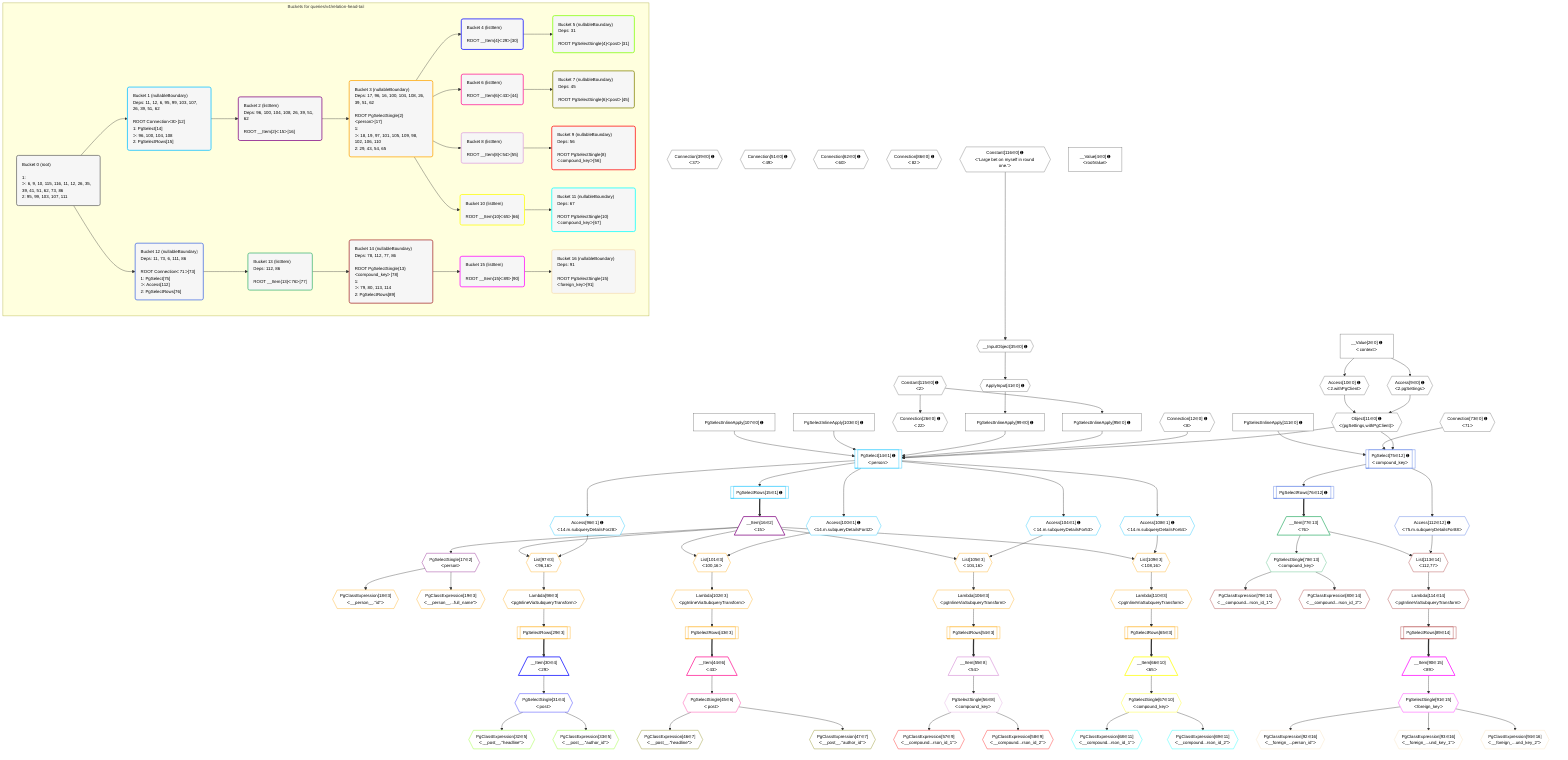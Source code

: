 %%{init: {'themeVariables': { 'fontSize': '12px'}}}%%
graph TD
    classDef path fill:#eee,stroke:#000,color:#000
    classDef plan fill:#fff,stroke-width:1px,color:#000
    classDef itemplan fill:#fff,stroke-width:2px,color:#000
    classDef unbatchedplan fill:#dff,stroke-width:1px,color:#000
    classDef sideeffectplan fill:#fcc,stroke-width:2px,color:#000
    classDef bucket fill:#f6f6f6,color:#000,stroke-width:2px,text-align:left


    %% plan dependencies
    PgSelectInlineApply99["PgSelectInlineApply[99∈0] ➊"]:::plan
    ApplyInput41{{"ApplyInput[41∈0] ➊"}}:::plan
    ApplyInput41 --> PgSelectInlineApply99
    Connection12{{"Connection[12∈0] ➊<br />ᐸ8ᐳ"}}:::plan
    Connection26{{"Connection[26∈0] ➊<br />ᐸ22ᐳ"}}:::plan
    Constant115{{"Constant[115∈0] ➊<br />ᐸ2ᐳ"}}:::plan
    Constant115 --> Connection26
    Connection39{{"Connection[39∈0] ➊<br />ᐸ37ᐳ"}}:::plan
    Connection51{{"Connection[51∈0] ➊<br />ᐸ49ᐳ"}}:::plan
    Connection62{{"Connection[62∈0] ➊<br />ᐸ60ᐳ"}}:::plan
    Connection73{{"Connection[73∈0] ➊<br />ᐸ71ᐳ"}}:::plan
    Connection86{{"Connection[86∈0] ➊<br />ᐸ82ᐳ"}}:::plan
    PgSelectInlineApply95["PgSelectInlineApply[95∈0] ➊"]:::plan
    Constant115 --> PgSelectInlineApply95
    PgSelectInlineApply103["PgSelectInlineApply[103∈0] ➊"]:::plan
    PgSelectInlineApply107["PgSelectInlineApply[107∈0] ➊"]:::plan
    PgSelectInlineApply111["PgSelectInlineApply[111∈0] ➊"]:::plan
    Object11{{"Object[11∈0] ➊<br />ᐸ{pgSettings,withPgClient}ᐳ"}}:::plan
    Access9{{"Access[9∈0] ➊<br />ᐸ2.pgSettingsᐳ"}}:::plan
    Access10{{"Access[10∈0] ➊<br />ᐸ2.withPgClientᐳ"}}:::plan
    Access9 & Access10 --> Object11
    __InputObject35{{"__InputObject[35∈0] ➊"}}:::plan
    Constant116{{"Constant[116∈0] ➊<br />ᐸ'Large bet on myself in round one.'ᐳ"}}:::plan
    Constant116 --> __InputObject35
    __Value2["__Value[2∈0] ➊<br />ᐸcontextᐳ"]:::plan
    __Value2 --> Access9
    __Value2 --> Access10
    __InputObject35 --> ApplyInput41
    __Value4["__Value[4∈0] ➊<br />ᐸrootValueᐳ"]:::plan
    PgSelect14[["PgSelect[14∈1] ➊<br />ᐸpersonᐳ"]]:::plan
    Object11 & Connection12 & PgSelectInlineApply95 & PgSelectInlineApply99 & PgSelectInlineApply103 & PgSelectInlineApply107 --> PgSelect14
    PgSelectRows15[["PgSelectRows[15∈1] ➊"]]:::plan
    PgSelect14 --> PgSelectRows15
    Access96{{"Access[96∈1] ➊<br />ᐸ14.m.subqueryDetailsFor28ᐳ"}}:::plan
    PgSelect14 --> Access96
    Access100{{"Access[100∈1] ➊<br />ᐸ14.m.subqueryDetailsFor42ᐳ"}}:::plan
    PgSelect14 --> Access100
    Access104{{"Access[104∈1] ➊<br />ᐸ14.m.subqueryDetailsFor53ᐳ"}}:::plan
    PgSelect14 --> Access104
    Access108{{"Access[108∈1] ➊<br />ᐸ14.m.subqueryDetailsFor64ᐳ"}}:::plan
    PgSelect14 --> Access108
    __Item16[/"__Item[16∈2]<br />ᐸ15ᐳ"\]:::itemplan
    PgSelectRows15 ==> __Item16
    PgSelectSingle17{{"PgSelectSingle[17∈2]<br />ᐸpersonᐳ"}}:::plan
    __Item16 --> PgSelectSingle17
    List97{{"List[97∈3]<br />ᐸ96,16ᐳ"}}:::plan
    Access96 & __Item16 --> List97
    List101{{"List[101∈3]<br />ᐸ100,16ᐳ"}}:::plan
    Access100 & __Item16 --> List101
    List105{{"List[105∈3]<br />ᐸ104,16ᐳ"}}:::plan
    Access104 & __Item16 --> List105
    List109{{"List[109∈3]<br />ᐸ108,16ᐳ"}}:::plan
    Access108 & __Item16 --> List109
    PgClassExpression18{{"PgClassExpression[18∈3]<br />ᐸ__person__.”id”ᐳ"}}:::plan
    PgSelectSingle17 --> PgClassExpression18
    PgClassExpression19{{"PgClassExpression[19∈3]<br />ᐸ__person__...full_name”ᐳ"}}:::plan
    PgSelectSingle17 --> PgClassExpression19
    PgSelectRows29[["PgSelectRows[29∈3]"]]:::plan
    Lambda98{{"Lambda[98∈3]<br />ᐸpgInlineViaSubqueryTransformᐳ"}}:::plan
    Lambda98 --> PgSelectRows29
    PgSelectRows43[["PgSelectRows[43∈3]"]]:::plan
    Lambda102{{"Lambda[102∈3]<br />ᐸpgInlineViaSubqueryTransformᐳ"}}:::plan
    Lambda102 --> PgSelectRows43
    PgSelectRows54[["PgSelectRows[54∈3]"]]:::plan
    Lambda106{{"Lambda[106∈3]<br />ᐸpgInlineViaSubqueryTransformᐳ"}}:::plan
    Lambda106 --> PgSelectRows54
    PgSelectRows65[["PgSelectRows[65∈3]"]]:::plan
    Lambda110{{"Lambda[110∈3]<br />ᐸpgInlineViaSubqueryTransformᐳ"}}:::plan
    Lambda110 --> PgSelectRows65
    List97 --> Lambda98
    List101 --> Lambda102
    List105 --> Lambda106
    List109 --> Lambda110
    __Item30[/"__Item[30∈4]<br />ᐸ29ᐳ"\]:::itemplan
    PgSelectRows29 ==> __Item30
    PgSelectSingle31{{"PgSelectSingle[31∈4]<br />ᐸpostᐳ"}}:::plan
    __Item30 --> PgSelectSingle31
    PgClassExpression32{{"PgClassExpression[32∈5]<br />ᐸ__post__.”headline”ᐳ"}}:::plan
    PgSelectSingle31 --> PgClassExpression32
    PgClassExpression33{{"PgClassExpression[33∈5]<br />ᐸ__post__.”author_id”ᐳ"}}:::plan
    PgSelectSingle31 --> PgClassExpression33
    __Item44[/"__Item[44∈6]<br />ᐸ43ᐳ"\]:::itemplan
    PgSelectRows43 ==> __Item44
    PgSelectSingle45{{"PgSelectSingle[45∈6]<br />ᐸpostᐳ"}}:::plan
    __Item44 --> PgSelectSingle45
    PgClassExpression46{{"PgClassExpression[46∈7]<br />ᐸ__post__.”headline”ᐳ"}}:::plan
    PgSelectSingle45 --> PgClassExpression46
    PgClassExpression47{{"PgClassExpression[47∈7]<br />ᐸ__post__.”author_id”ᐳ"}}:::plan
    PgSelectSingle45 --> PgClassExpression47
    __Item55[/"__Item[55∈8]<br />ᐸ54ᐳ"\]:::itemplan
    PgSelectRows54 ==> __Item55
    PgSelectSingle56{{"PgSelectSingle[56∈8]<br />ᐸcompound_keyᐳ"}}:::plan
    __Item55 --> PgSelectSingle56
    PgClassExpression57{{"PgClassExpression[57∈9]<br />ᐸ__compound...rson_id_1”ᐳ"}}:::plan
    PgSelectSingle56 --> PgClassExpression57
    PgClassExpression58{{"PgClassExpression[58∈9]<br />ᐸ__compound...rson_id_2”ᐳ"}}:::plan
    PgSelectSingle56 --> PgClassExpression58
    __Item66[/"__Item[66∈10]<br />ᐸ65ᐳ"\]:::itemplan
    PgSelectRows65 ==> __Item66
    PgSelectSingle67{{"PgSelectSingle[67∈10]<br />ᐸcompound_keyᐳ"}}:::plan
    __Item66 --> PgSelectSingle67
    PgClassExpression68{{"PgClassExpression[68∈11]<br />ᐸ__compound...rson_id_1”ᐳ"}}:::plan
    PgSelectSingle67 --> PgClassExpression68
    PgClassExpression69{{"PgClassExpression[69∈11]<br />ᐸ__compound...rson_id_2”ᐳ"}}:::plan
    PgSelectSingle67 --> PgClassExpression69
    PgSelect75[["PgSelect[75∈12] ➊<br />ᐸcompound_keyᐳ"]]:::plan
    Object11 & Connection73 & PgSelectInlineApply111 --> PgSelect75
    PgSelectRows76[["PgSelectRows[76∈12] ➊"]]:::plan
    PgSelect75 --> PgSelectRows76
    Access112{{"Access[112∈12] ➊<br />ᐸ75.m.subqueryDetailsFor88ᐳ"}}:::plan
    PgSelect75 --> Access112
    __Item77[/"__Item[77∈13]<br />ᐸ76ᐳ"\]:::itemplan
    PgSelectRows76 ==> __Item77
    PgSelectSingle78{{"PgSelectSingle[78∈13]<br />ᐸcompound_keyᐳ"}}:::plan
    __Item77 --> PgSelectSingle78
    List113{{"List[113∈14]<br />ᐸ112,77ᐳ"}}:::plan
    Access112 & __Item77 --> List113
    PgClassExpression79{{"PgClassExpression[79∈14]<br />ᐸ__compound...rson_id_1”ᐳ"}}:::plan
    PgSelectSingle78 --> PgClassExpression79
    PgClassExpression80{{"PgClassExpression[80∈14]<br />ᐸ__compound...rson_id_2”ᐳ"}}:::plan
    PgSelectSingle78 --> PgClassExpression80
    PgSelectRows89[["PgSelectRows[89∈14]"]]:::plan
    Lambda114{{"Lambda[114∈14]<br />ᐸpgInlineViaSubqueryTransformᐳ"}}:::plan
    Lambda114 --> PgSelectRows89
    List113 --> Lambda114
    __Item90[/"__Item[90∈15]<br />ᐸ89ᐳ"\]:::itemplan
    PgSelectRows89 ==> __Item90
    PgSelectSingle91{{"PgSelectSingle[91∈15]<br />ᐸforeign_keyᐳ"}}:::plan
    __Item90 --> PgSelectSingle91
    PgClassExpression92{{"PgClassExpression[92∈16]<br />ᐸ__foreign_...person_id”ᐳ"}}:::plan
    PgSelectSingle91 --> PgClassExpression92
    PgClassExpression93{{"PgClassExpression[93∈16]<br />ᐸ__foreign_...und_key_1”ᐳ"}}:::plan
    PgSelectSingle91 --> PgClassExpression93
    PgClassExpression94{{"PgClassExpression[94∈16]<br />ᐸ__foreign_...und_key_2”ᐳ"}}:::plan
    PgSelectSingle91 --> PgClassExpression94

    %% define steps

    subgraph "Buckets for queries/v4/relation-head-tail"
    Bucket0("Bucket 0 (root)<br /><br />1: <br />ᐳ: 6, 9, 10, 115, 116, 11, 12, 26, 35, 39, 41, 51, 62, 73, 86<br />2: 95, 99, 103, 107, 111"):::bucket
    classDef bucket0 stroke:#696969
    class Bucket0,__Value2,__Value4,Access9,Access10,Object11,Connection12,Connection26,__InputObject35,Connection39,ApplyInput41,Connection51,Connection62,Connection73,Connection86,PgSelectInlineApply95,PgSelectInlineApply99,PgSelectInlineApply103,PgSelectInlineApply107,PgSelectInlineApply111,Constant115,Constant116 bucket0
    Bucket1("Bucket 1 (nullableBoundary)<br />Deps: 11, 12, 6, 95, 99, 103, 107, 26, 39, 51, 62<br /><br />ROOT Connectionᐸ8ᐳ[12]<br />1: PgSelect[14]<br />ᐳ: 96, 100, 104, 108<br />2: PgSelectRows[15]"):::bucket
    classDef bucket1 stroke:#00bfff
    class Bucket1,PgSelect14,PgSelectRows15,Access96,Access100,Access104,Access108 bucket1
    Bucket2("Bucket 2 (listItem)<br />Deps: 96, 100, 104, 108, 26, 39, 51, 62<br /><br />ROOT __Item{2}ᐸ15ᐳ[16]"):::bucket
    classDef bucket2 stroke:#7f007f
    class Bucket2,__Item16,PgSelectSingle17 bucket2
    Bucket3("Bucket 3 (nullableBoundary)<br />Deps: 17, 96, 16, 100, 104, 108, 26, 39, 51, 62<br /><br />ROOT PgSelectSingle{2}ᐸpersonᐳ[17]<br />1: <br />ᐳ: 18, 19, 97, 101, 105, 109, 98, 102, 106, 110<br />2: 29, 43, 54, 65"):::bucket
    classDef bucket3 stroke:#ffa500
    class Bucket3,PgClassExpression18,PgClassExpression19,PgSelectRows29,PgSelectRows43,PgSelectRows54,PgSelectRows65,List97,Lambda98,List101,Lambda102,List105,Lambda106,List109,Lambda110 bucket3
    Bucket4("Bucket 4 (listItem)<br /><br />ROOT __Item{4}ᐸ29ᐳ[30]"):::bucket
    classDef bucket4 stroke:#0000ff
    class Bucket4,__Item30,PgSelectSingle31 bucket4
    Bucket5("Bucket 5 (nullableBoundary)<br />Deps: 31<br /><br />ROOT PgSelectSingle{4}ᐸpostᐳ[31]"):::bucket
    classDef bucket5 stroke:#7fff00
    class Bucket5,PgClassExpression32,PgClassExpression33 bucket5
    Bucket6("Bucket 6 (listItem)<br /><br />ROOT __Item{6}ᐸ43ᐳ[44]"):::bucket
    classDef bucket6 stroke:#ff1493
    class Bucket6,__Item44,PgSelectSingle45 bucket6
    Bucket7("Bucket 7 (nullableBoundary)<br />Deps: 45<br /><br />ROOT PgSelectSingle{6}ᐸpostᐳ[45]"):::bucket
    classDef bucket7 stroke:#808000
    class Bucket7,PgClassExpression46,PgClassExpression47 bucket7
    Bucket8("Bucket 8 (listItem)<br /><br />ROOT __Item{8}ᐸ54ᐳ[55]"):::bucket
    classDef bucket8 stroke:#dda0dd
    class Bucket8,__Item55,PgSelectSingle56 bucket8
    Bucket9("Bucket 9 (nullableBoundary)<br />Deps: 56<br /><br />ROOT PgSelectSingle{8}ᐸcompound_keyᐳ[56]"):::bucket
    classDef bucket9 stroke:#ff0000
    class Bucket9,PgClassExpression57,PgClassExpression58 bucket9
    Bucket10("Bucket 10 (listItem)<br /><br />ROOT __Item{10}ᐸ65ᐳ[66]"):::bucket
    classDef bucket10 stroke:#ffff00
    class Bucket10,__Item66,PgSelectSingle67 bucket10
    Bucket11("Bucket 11 (nullableBoundary)<br />Deps: 67<br /><br />ROOT PgSelectSingle{10}ᐸcompound_keyᐳ[67]"):::bucket
    classDef bucket11 stroke:#00ffff
    class Bucket11,PgClassExpression68,PgClassExpression69 bucket11
    Bucket12("Bucket 12 (nullableBoundary)<br />Deps: 11, 73, 6, 111, 86<br /><br />ROOT Connectionᐸ71ᐳ[73]<br />1: PgSelect[75]<br />ᐳ: Access[112]<br />2: PgSelectRows[76]"):::bucket
    classDef bucket12 stroke:#4169e1
    class Bucket12,PgSelect75,PgSelectRows76,Access112 bucket12
    Bucket13("Bucket 13 (listItem)<br />Deps: 112, 86<br /><br />ROOT __Item{13}ᐸ76ᐳ[77]"):::bucket
    classDef bucket13 stroke:#3cb371
    class Bucket13,__Item77,PgSelectSingle78 bucket13
    Bucket14("Bucket 14 (nullableBoundary)<br />Deps: 78, 112, 77, 86<br /><br />ROOT PgSelectSingle{13}ᐸcompound_keyᐳ[78]<br />1: <br />ᐳ: 79, 80, 113, 114<br />2: PgSelectRows[89]"):::bucket
    classDef bucket14 stroke:#a52a2a
    class Bucket14,PgClassExpression79,PgClassExpression80,PgSelectRows89,List113,Lambda114 bucket14
    Bucket15("Bucket 15 (listItem)<br /><br />ROOT __Item{15}ᐸ89ᐳ[90]"):::bucket
    classDef bucket15 stroke:#ff00ff
    class Bucket15,__Item90,PgSelectSingle91 bucket15
    Bucket16("Bucket 16 (nullableBoundary)<br />Deps: 91<br /><br />ROOT PgSelectSingle{15}ᐸforeign_keyᐳ[91]"):::bucket
    classDef bucket16 stroke:#f5deb3
    class Bucket16,PgClassExpression92,PgClassExpression93,PgClassExpression94 bucket16
    Bucket0 --> Bucket1 & Bucket12
    Bucket1 --> Bucket2
    Bucket2 --> Bucket3
    Bucket3 --> Bucket4 & Bucket6 & Bucket8 & Bucket10
    Bucket4 --> Bucket5
    Bucket6 --> Bucket7
    Bucket8 --> Bucket9
    Bucket10 --> Bucket11
    Bucket12 --> Bucket13
    Bucket13 --> Bucket14
    Bucket14 --> Bucket15
    Bucket15 --> Bucket16
    end